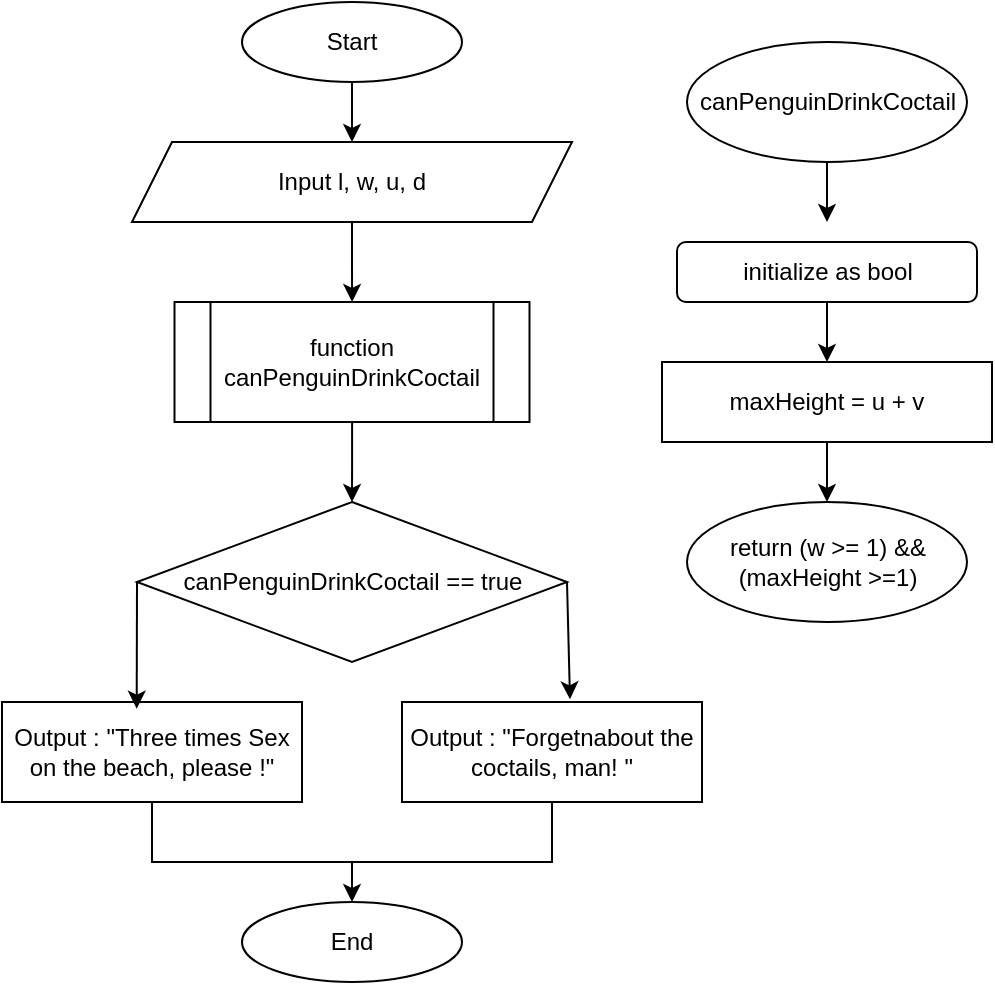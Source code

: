 <mxfile version="24.8.4">
  <diagram name="Сторінка-1" id="wFoE8uNOkXTamwagUvlB">
    <mxGraphModel dx="1384" dy="612" grid="1" gridSize="10" guides="1" tooltips="1" connect="1" arrows="1" fold="1" page="1" pageScale="1" pageWidth="827" pageHeight="1169" math="0" shadow="0">
      <root>
        <mxCell id="0" />
        <mxCell id="1" parent="0" />
        <mxCell id="-MM8gpdoTofMq0w9Z3_p-1" value="Start" style="ellipse;whiteSpace=wrap;html=1;" vertex="1" parent="1">
          <mxGeometry x="140" y="30" width="110" height="40" as="geometry" />
        </mxCell>
        <mxCell id="-MM8gpdoTofMq0w9Z3_p-2" value="End" style="ellipse;whiteSpace=wrap;html=1;" vertex="1" parent="1">
          <mxGeometry x="140" y="480" width="110" height="40" as="geometry" />
        </mxCell>
        <mxCell id="-MM8gpdoTofMq0w9Z3_p-24" value="" style="edgeStyle=orthogonalEdgeStyle;rounded=0;orthogonalLoop=1;jettySize=auto;html=1;" edge="1" parent="1" source="-MM8gpdoTofMq0w9Z3_p-3" target="-MM8gpdoTofMq0w9Z3_p-7">
          <mxGeometry relative="1" as="geometry" />
        </mxCell>
        <mxCell id="-MM8gpdoTofMq0w9Z3_p-3" value="Input l, w, u, d" style="shape=parallelogram;perimeter=parallelogramPerimeter;whiteSpace=wrap;html=1;fixedSize=1;" vertex="1" parent="1">
          <mxGeometry x="85" y="100" width="220" height="40" as="geometry" />
        </mxCell>
        <mxCell id="-MM8gpdoTofMq0w9Z3_p-29" value="" style="edgeStyle=orthogonalEdgeStyle;rounded=0;orthogonalLoop=1;jettySize=auto;html=1;" edge="1" parent="1" source="-MM8gpdoTofMq0w9Z3_p-7" target="-MM8gpdoTofMq0w9Z3_p-25">
          <mxGeometry relative="1" as="geometry" />
        </mxCell>
        <mxCell id="-MM8gpdoTofMq0w9Z3_p-7" value="function canPenguinDrinkCoctail" style="shape=process;whiteSpace=wrap;html=1;backgroundOutline=1;" vertex="1" parent="1">
          <mxGeometry x="106.25" y="180" width="177.5" height="60" as="geometry" />
        </mxCell>
        <mxCell id="-MM8gpdoTofMq0w9Z3_p-8" value="" style="endArrow=classic;html=1;rounded=0;exitX=0.5;exitY=1;exitDx=0;exitDy=0;entryX=0.5;entryY=0;entryDx=0;entryDy=0;" edge="1" parent="1" source="-MM8gpdoTofMq0w9Z3_p-1" target="-MM8gpdoTofMq0w9Z3_p-3">
          <mxGeometry width="50" height="50" relative="1" as="geometry">
            <mxPoint x="300" y="150" as="sourcePoint" />
            <mxPoint x="350" y="100" as="targetPoint" />
          </mxGeometry>
        </mxCell>
        <mxCell id="-MM8gpdoTofMq0w9Z3_p-12" value="canPenguinDrinkCoctail" style="ellipse;whiteSpace=wrap;html=1;" vertex="1" parent="1">
          <mxGeometry x="362.5" y="50" width="140" height="60" as="geometry" />
        </mxCell>
        <mxCell id="-MM8gpdoTofMq0w9Z3_p-35" value="" style="edgeStyle=orthogonalEdgeStyle;rounded=0;orthogonalLoop=1;jettySize=auto;html=1;" edge="1" parent="1" source="-MM8gpdoTofMq0w9Z3_p-13" target="-MM8gpdoTofMq0w9Z3_p-34">
          <mxGeometry relative="1" as="geometry" />
        </mxCell>
        <mxCell id="-MM8gpdoTofMq0w9Z3_p-13" value="initialize as bool" style="rounded=1;whiteSpace=wrap;html=1;" vertex="1" parent="1">
          <mxGeometry x="357.5" y="150" width="150" height="30" as="geometry" />
        </mxCell>
        <mxCell id="-MM8gpdoTofMq0w9Z3_p-17" value="return (w &amp;gt;= 1) &amp;amp;&amp;amp; (maxHeight &amp;gt;=1)" style="ellipse;whiteSpace=wrap;html=1;" vertex="1" parent="1">
          <mxGeometry x="362.5" y="280" width="140" height="60" as="geometry" />
        </mxCell>
        <mxCell id="-MM8gpdoTofMq0w9Z3_p-18" value="" style="endArrow=classic;html=1;rounded=0;exitX=0.5;exitY=1;exitDx=0;exitDy=0;" edge="1" parent="1" source="-MM8gpdoTofMq0w9Z3_p-12">
          <mxGeometry width="50" height="50" relative="1" as="geometry">
            <mxPoint x="382.5" y="370" as="sourcePoint" />
            <mxPoint x="432.5" y="140" as="targetPoint" />
          </mxGeometry>
        </mxCell>
        <mxCell id="-MM8gpdoTofMq0w9Z3_p-25" value="canPenguinDrinkCoctail == true" style="rhombus;whiteSpace=wrap;html=1;" vertex="1" parent="1">
          <mxGeometry x="87.5" y="280" width="215" height="80" as="geometry" />
        </mxCell>
        <mxCell id="-MM8gpdoTofMq0w9Z3_p-26" value="Output : &quot;Three times Sex on the beach, please !&quot;" style="rounded=0;whiteSpace=wrap;html=1;" vertex="1" parent="1">
          <mxGeometry x="20" y="380" width="150" height="50" as="geometry" />
        </mxCell>
        <mxCell id="-MM8gpdoTofMq0w9Z3_p-27" value="Output : &quot;Forgetnabout the coctails, man! &quot;" style="rounded=0;whiteSpace=wrap;html=1;" vertex="1" parent="1">
          <mxGeometry x="220" y="380" width="150" height="50" as="geometry" />
        </mxCell>
        <mxCell id="-MM8gpdoTofMq0w9Z3_p-30" value="" style="endArrow=classic;html=1;rounded=0;exitX=0;exitY=0.5;exitDx=0;exitDy=0;entryX=0.449;entryY=0.067;entryDx=0;entryDy=0;entryPerimeter=0;" edge="1" parent="1" source="-MM8gpdoTofMq0w9Z3_p-25" target="-MM8gpdoTofMq0w9Z3_p-26">
          <mxGeometry width="50" height="50" relative="1" as="geometry">
            <mxPoint x="390" y="360" as="sourcePoint" />
            <mxPoint x="440" y="310" as="targetPoint" />
          </mxGeometry>
        </mxCell>
        <mxCell id="-MM8gpdoTofMq0w9Z3_p-31" value="" style="endArrow=classic;html=1;rounded=0;exitX=1;exitY=0.5;exitDx=0;exitDy=0;entryX=0.56;entryY=-0.027;entryDx=0;entryDy=0;entryPerimeter=0;" edge="1" parent="1" source="-MM8gpdoTofMq0w9Z3_p-25" target="-MM8gpdoTofMq0w9Z3_p-27">
          <mxGeometry width="50" height="50" relative="1" as="geometry">
            <mxPoint x="98" y="330" as="sourcePoint" />
            <mxPoint x="97" y="393" as="targetPoint" />
            <Array as="points" />
          </mxGeometry>
        </mxCell>
        <mxCell id="-MM8gpdoTofMq0w9Z3_p-32" value="" style="endArrow=classic;html=1;rounded=0;exitX=0.5;exitY=1;exitDx=0;exitDy=0;entryX=0.5;entryY=0;entryDx=0;entryDy=0;" edge="1" parent="1" source="-MM8gpdoTofMq0w9Z3_p-26" target="-MM8gpdoTofMq0w9Z3_p-2">
          <mxGeometry width="50" height="50" relative="1" as="geometry">
            <mxPoint x="390" y="460" as="sourcePoint" />
            <mxPoint x="440" y="410" as="targetPoint" />
            <Array as="points">
              <mxPoint x="95" y="460" />
              <mxPoint x="195" y="460" />
            </Array>
          </mxGeometry>
        </mxCell>
        <mxCell id="-MM8gpdoTofMq0w9Z3_p-33" value="" style="endArrow=none;html=1;rounded=0;exitX=0.5;exitY=1;exitDx=0;exitDy=0;" edge="1" parent="1" source="-MM8gpdoTofMq0w9Z3_p-27">
          <mxGeometry width="50" height="50" relative="1" as="geometry">
            <mxPoint x="390" y="460" as="sourcePoint" />
            <mxPoint x="190" y="460" as="targetPoint" />
            <Array as="points">
              <mxPoint x="295" y="460" />
            </Array>
          </mxGeometry>
        </mxCell>
        <mxCell id="-MM8gpdoTofMq0w9Z3_p-36" value="" style="edgeStyle=orthogonalEdgeStyle;rounded=0;orthogonalLoop=1;jettySize=auto;html=1;" edge="1" parent="1" source="-MM8gpdoTofMq0w9Z3_p-34" target="-MM8gpdoTofMq0w9Z3_p-17">
          <mxGeometry relative="1" as="geometry" />
        </mxCell>
        <mxCell id="-MM8gpdoTofMq0w9Z3_p-34" value="maxHeight = u + v" style="rounded=0;whiteSpace=wrap;html=1;" vertex="1" parent="1">
          <mxGeometry x="350" y="210" width="165" height="40" as="geometry" />
        </mxCell>
      </root>
    </mxGraphModel>
  </diagram>
</mxfile>
